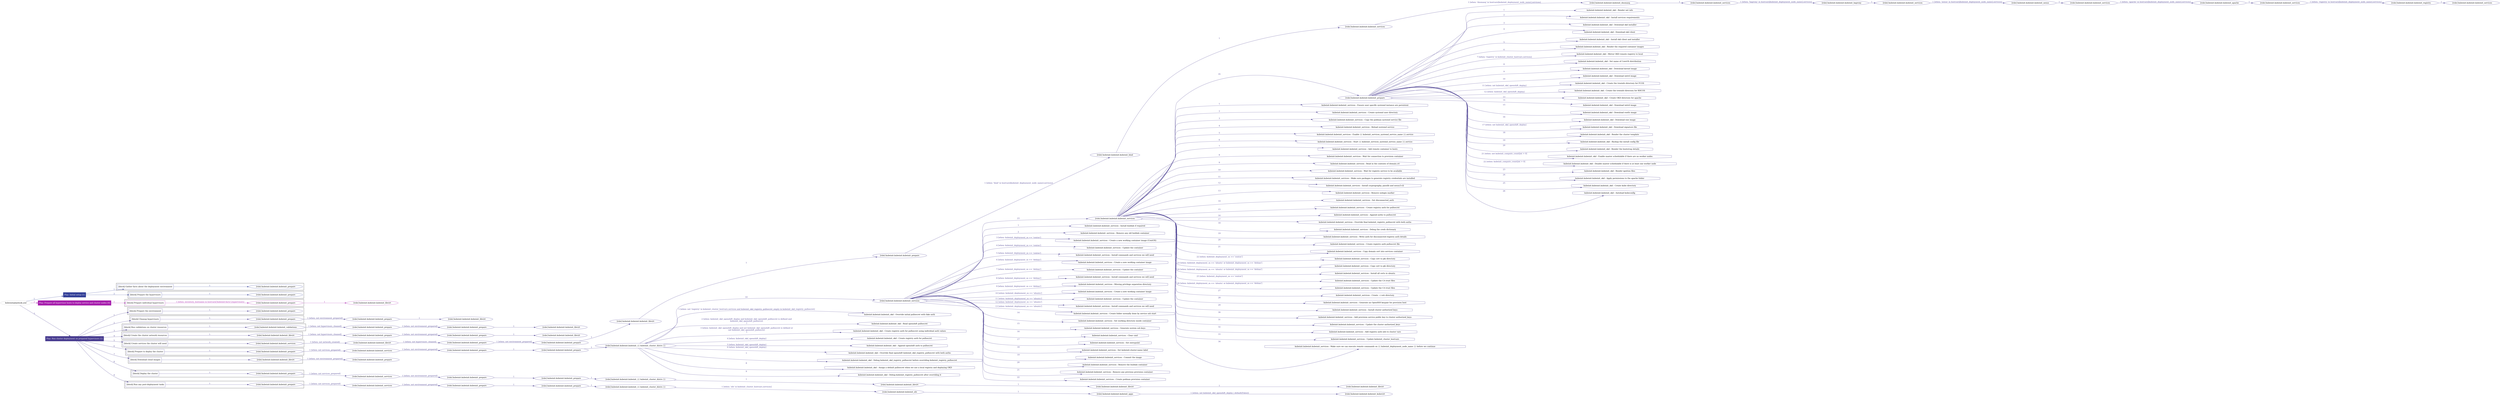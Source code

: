 digraph {
	graph [concentrate=true ordering=in rankdir=LR ratio=fill]
	edge [esep=5 sep=10]
	"kubeinit/playbook.yml" [id=root_node style=dotted]
	play_ddd23f91 [label="Play: Initial setup (1)" color="#344098" fontcolor="#ffffff" id=play_ddd23f91 shape=box style=filled tooltip=localhost]
	"kubeinit/playbook.yml" -> play_ddd23f91 [label="1 " color="#344098" fontcolor="#344098" id=edge_8503ef4c labeltooltip="1 " tooltip="1 "]
	subgraph "kubeinit.kubeinit.kubeinit_prepare" {
		role_852ec77e [label="[role] kubeinit.kubeinit.kubeinit_prepare" color="#344098" id=role_852ec77e tooltip="kubeinit.kubeinit.kubeinit_prepare"]
	}
	subgraph "kubeinit.kubeinit.kubeinit_prepare" {
		role_bed40da7 [label="[role] kubeinit.kubeinit.kubeinit_prepare" color="#344098" id=role_bed40da7 tooltip="kubeinit.kubeinit.kubeinit_prepare"]
	}
	subgraph "Play: Initial setup (1)" {
		play_ddd23f91 -> block_15f92bd3 [label=1 color="#344098" fontcolor="#344098" id=edge_4af27300 labeltooltip=1 tooltip=1]
		subgraph cluster_block_15f92bd3 {
			block_15f92bd3 [label="[block] Gather facts about the deployment environment" color="#344098" id=block_15f92bd3 labeltooltip="Gather facts about the deployment environment" shape=box tooltip="Gather facts about the deployment environment"]
			block_15f92bd3 -> role_852ec77e [label="1 " color="#344098" fontcolor="#344098" id=edge_d24a2f37 labeltooltip="1 " tooltip="1 "]
		}
		play_ddd23f91 -> block_f87d9209 [label=2 color="#344098" fontcolor="#344098" id=edge_4af31052 labeltooltip=2 tooltip=2]
		subgraph cluster_block_f87d9209 {
			block_f87d9209 [label="[block] Prepare the hypervisors" color="#344098" id=block_f87d9209 labeltooltip="Prepare the hypervisors" shape=box tooltip="Prepare the hypervisors"]
			block_f87d9209 -> role_bed40da7 [label="1 " color="#344098" fontcolor="#344098" id=edge_0668fe65 labeltooltip="1 " tooltip="1 "]
		}
	}
	play_bf4be0d0 [label="Play: Prepare all hypervisor hosts to deploy service and cluster nodes (0)" color="#a71fad" fontcolor="#ffffff" id=play_bf4be0d0 shape=box style=filled tooltip="Play: Prepare all hypervisor hosts to deploy service and cluster nodes (0)"]
	"kubeinit/playbook.yml" -> play_bf4be0d0 [label="2 " color="#a71fad" fontcolor="#a71fad" id=edge_4ffb0637 labeltooltip="2 " tooltip="2 "]
	subgraph "kubeinit.kubeinit.kubeinit_libvirt" {
		role_5d78fa23 [label="[role] kubeinit.kubeinit.kubeinit_libvirt" color="#a71fad" id=role_5d78fa23 tooltip="kubeinit.kubeinit.kubeinit_libvirt"]
	}
	subgraph "kubeinit.kubeinit.kubeinit_prepare" {
		role_c9ff8ede [label="[role] kubeinit.kubeinit.kubeinit_prepare" color="#a71fad" id=role_c9ff8ede tooltip="kubeinit.kubeinit.kubeinit_prepare"]
		role_c9ff8ede -> role_5d78fa23 [label="1 " color="#a71fad" fontcolor="#a71fad" id=edge_3db589e6 labeltooltip="1 " tooltip="1 "]
	}
	subgraph "Play: Prepare all hypervisor hosts to deploy service and cluster nodes (0)" {
		play_bf4be0d0 -> block_874d3060 [label=1 color="#a71fad" fontcolor="#a71fad" id=edge_cd42d392 labeltooltip=1 tooltip=1]
		subgraph cluster_block_874d3060 {
			block_874d3060 [label="[block] Prepare individual hypervisors" color="#a71fad" id=block_874d3060 labeltooltip="Prepare individual hypervisors" shape=box tooltip="Prepare individual hypervisors"]
			block_874d3060 -> role_c9ff8ede [label="1 [when: inventory_hostname in hostvars['kubeinit-facts'].hypervisors]" color="#a71fad" fontcolor="#a71fad" id=edge_1c479dd6 labeltooltip="1 [when: inventory_hostname in hostvars['kubeinit-facts'].hypervisors]" tooltip="1 [when: inventory_hostname in hostvars['kubeinit-facts'].hypervisors]"]
		}
	}
	play_6ff3688e [label="Play: Run cluster deployment on prepared hypervisors (1)" color="#483c90" fontcolor="#ffffff" id=play_6ff3688e shape=box style=filled tooltip=localhost]
	"kubeinit/playbook.yml" -> play_6ff3688e [label="3 " color="#483c90" fontcolor="#483c90" id=edge_ef495fe6 labeltooltip="3 " tooltip="3 "]
	subgraph "kubeinit.kubeinit.kubeinit_prepare" {
		role_343d41e2 [label="[role] kubeinit.kubeinit.kubeinit_prepare" color="#483c90" id=role_343d41e2 tooltip="kubeinit.kubeinit.kubeinit_prepare"]
	}
	subgraph "kubeinit.kubeinit.kubeinit_libvirt" {
		role_3dd9e5f7 [label="[role] kubeinit.kubeinit.kubeinit_libvirt" color="#483c90" id=role_3dd9e5f7 tooltip="kubeinit.kubeinit.kubeinit_libvirt"]
	}
	subgraph "kubeinit.kubeinit.kubeinit_prepare" {
		role_5f387a99 [label="[role] kubeinit.kubeinit.kubeinit_prepare" color="#483c90" id=role_5f387a99 tooltip="kubeinit.kubeinit.kubeinit_prepare"]
		role_5f387a99 -> role_3dd9e5f7 [label="1 " color="#483c90" fontcolor="#483c90" id=edge_3af8df05 labeltooltip="1 " tooltip="1 "]
	}
	subgraph "kubeinit.kubeinit.kubeinit_prepare" {
		role_7471a12b [label="[role] kubeinit.kubeinit.kubeinit_prepare" color="#483c90" id=role_7471a12b tooltip="kubeinit.kubeinit.kubeinit_prepare"]
		role_7471a12b -> role_5f387a99 [label="1 [when: not environment_prepared]" color="#483c90" fontcolor="#483c90" id=edge_e1c283c0 labeltooltip="1 [when: not environment_prepared]" tooltip="1 [when: not environment_prepared]"]
	}
	subgraph "kubeinit.kubeinit.kubeinit_libvirt" {
		role_6bd3f54e [label="[role] kubeinit.kubeinit.kubeinit_libvirt" color="#483c90" id=role_6bd3f54e tooltip="kubeinit.kubeinit.kubeinit_libvirt"]
	}
	subgraph "kubeinit.kubeinit.kubeinit_prepare" {
		role_2b27462b [label="[role] kubeinit.kubeinit.kubeinit_prepare" color="#483c90" id=role_2b27462b tooltip="kubeinit.kubeinit.kubeinit_prepare"]
		role_2b27462b -> role_6bd3f54e [label="1 " color="#483c90" fontcolor="#483c90" id=edge_6c9b20cf labeltooltip="1 " tooltip="1 "]
	}
	subgraph "kubeinit.kubeinit.kubeinit_prepare" {
		role_72209eff [label="[role] kubeinit.kubeinit.kubeinit_prepare" color="#483c90" id=role_72209eff tooltip="kubeinit.kubeinit.kubeinit_prepare"]
		role_72209eff -> role_2b27462b [label="1 [when: not environment_prepared]" color="#483c90" fontcolor="#483c90" id=edge_ba5d2068 labeltooltip="1 [when: not environment_prepared]" tooltip="1 [when: not environment_prepared]"]
	}
	subgraph "kubeinit.kubeinit.kubeinit_validations" {
		role_d4d5859c [label="[role] kubeinit.kubeinit.kubeinit_validations" color="#483c90" id=role_d4d5859c tooltip="kubeinit.kubeinit.kubeinit_validations"]
		role_d4d5859c -> role_72209eff [label="1 [when: not hypervisors_cleaned]" color="#483c90" fontcolor="#483c90" id=edge_2a20b52b labeltooltip="1 [when: not hypervisors_cleaned]" tooltip="1 [when: not hypervisors_cleaned]"]
	}
	subgraph "kubeinit.kubeinit.kubeinit_libvirt" {
		role_58688c0c [label="[role] kubeinit.kubeinit.kubeinit_libvirt" color="#483c90" id=role_58688c0c tooltip="kubeinit.kubeinit.kubeinit_libvirt"]
	}
	subgraph "kubeinit.kubeinit.kubeinit_prepare" {
		role_8ee91023 [label="[role] kubeinit.kubeinit.kubeinit_prepare" color="#483c90" id=role_8ee91023 tooltip="kubeinit.kubeinit.kubeinit_prepare"]
		role_8ee91023 -> role_58688c0c [label="1 " color="#483c90" fontcolor="#483c90" id=edge_452b9af2 labeltooltip="1 " tooltip="1 "]
	}
	subgraph "kubeinit.kubeinit.kubeinit_prepare" {
		role_2b9d0e09 [label="[role] kubeinit.kubeinit.kubeinit_prepare" color="#483c90" id=role_2b9d0e09 tooltip="kubeinit.kubeinit.kubeinit_prepare"]
		role_2b9d0e09 -> role_8ee91023 [label="1 [when: not environment_prepared]" color="#483c90" fontcolor="#483c90" id=edge_ec56ceb7 labeltooltip="1 [when: not environment_prepared]" tooltip="1 [when: not environment_prepared]"]
	}
	subgraph "kubeinit.kubeinit.kubeinit_libvirt" {
		role_41f84ca6 [label="[role] kubeinit.kubeinit.kubeinit_libvirt" color="#483c90" id=role_41f84ca6 tooltip="kubeinit.kubeinit.kubeinit_libvirt"]
		role_41f84ca6 -> role_2b9d0e09 [label="1 [when: not hypervisors_cleaned]" color="#483c90" fontcolor="#483c90" id=edge_88e9aa8a labeltooltip="1 [when: not hypervisors_cleaned]" tooltip="1 [when: not hypervisors_cleaned]"]
	}
	subgraph "kubeinit.kubeinit.kubeinit_services" {
		role_480654b1 [label="[role] kubeinit.kubeinit.kubeinit_services" color="#483c90" id=role_480654b1 tooltip="kubeinit.kubeinit.kubeinit_services"]
	}
	subgraph "kubeinit.kubeinit.kubeinit_registry" {
		role_7e2ad0a8 [label="[role] kubeinit.kubeinit.kubeinit_registry" color="#483c90" id=role_7e2ad0a8 tooltip="kubeinit.kubeinit.kubeinit_registry"]
		role_7e2ad0a8 -> role_480654b1 [label="1 " color="#483c90" fontcolor="#483c90" id=edge_5a0bbf79 labeltooltip="1 " tooltip="1 "]
	}
	subgraph "kubeinit.kubeinit.kubeinit_services" {
		role_c68acb18 [label="[role] kubeinit.kubeinit.kubeinit_services" color="#483c90" id=role_c68acb18 tooltip="kubeinit.kubeinit.kubeinit_services"]
		role_c68acb18 -> role_7e2ad0a8 [label="1 [when: 'registry' in hostvars[kubeinit_deployment_node_name].services]" color="#483c90" fontcolor="#483c90" id=edge_66e4efea labeltooltip="1 [when: 'registry' in hostvars[kubeinit_deployment_node_name].services]" tooltip="1 [when: 'registry' in hostvars[kubeinit_deployment_node_name].services]"]
	}
	subgraph "kubeinit.kubeinit.kubeinit_apache" {
		role_2e676a20 [label="[role] kubeinit.kubeinit.kubeinit_apache" color="#483c90" id=role_2e676a20 tooltip="kubeinit.kubeinit.kubeinit_apache"]
		role_2e676a20 -> role_c68acb18 [label="1 " color="#483c90" fontcolor="#483c90" id=edge_938e9fab labeltooltip="1 " tooltip="1 "]
	}
	subgraph "kubeinit.kubeinit.kubeinit_services" {
		role_8d87629b [label="[role] kubeinit.kubeinit.kubeinit_services" color="#483c90" id=role_8d87629b tooltip="kubeinit.kubeinit.kubeinit_services"]
		role_8d87629b -> role_2e676a20 [label="1 [when: 'apache' in hostvars[kubeinit_deployment_node_name].services]" color="#483c90" fontcolor="#483c90" id=edge_1f549c34 labeltooltip="1 [when: 'apache' in hostvars[kubeinit_deployment_node_name].services]" tooltip="1 [when: 'apache' in hostvars[kubeinit_deployment_node_name].services]"]
	}
	subgraph "kubeinit.kubeinit.kubeinit_nexus" {
		role_fe9a18c6 [label="[role] kubeinit.kubeinit.kubeinit_nexus" color="#483c90" id=role_fe9a18c6 tooltip="kubeinit.kubeinit.kubeinit_nexus"]
		role_fe9a18c6 -> role_8d87629b [label="1 " color="#483c90" fontcolor="#483c90" id=edge_014d8f2c labeltooltip="1 " tooltip="1 "]
	}
	subgraph "kubeinit.kubeinit.kubeinit_services" {
		role_eaa7b5d5 [label="[role] kubeinit.kubeinit.kubeinit_services" color="#483c90" id=role_eaa7b5d5 tooltip="kubeinit.kubeinit.kubeinit_services"]
		role_eaa7b5d5 -> role_fe9a18c6 [label="1 [when: 'nexus' in hostvars[kubeinit_deployment_node_name].services]" color="#483c90" fontcolor="#483c90" id=edge_cc813c75 labeltooltip="1 [when: 'nexus' in hostvars[kubeinit_deployment_node_name].services]" tooltip="1 [when: 'nexus' in hostvars[kubeinit_deployment_node_name].services]"]
	}
	subgraph "kubeinit.kubeinit.kubeinit_haproxy" {
		role_c257fe60 [label="[role] kubeinit.kubeinit.kubeinit_haproxy" color="#483c90" id=role_c257fe60 tooltip="kubeinit.kubeinit.kubeinit_haproxy"]
		role_c257fe60 -> role_eaa7b5d5 [label="1 " color="#483c90" fontcolor="#483c90" id=edge_10ba63e2 labeltooltip="1 " tooltip="1 "]
	}
	subgraph "kubeinit.kubeinit.kubeinit_services" {
		role_c43313cf [label="[role] kubeinit.kubeinit.kubeinit_services" color="#483c90" id=role_c43313cf tooltip="kubeinit.kubeinit.kubeinit_services"]
		role_c43313cf -> role_c257fe60 [label="1 [when: 'haproxy' in hostvars[kubeinit_deployment_node_name].services]" color="#483c90" fontcolor="#483c90" id=edge_13622862 labeltooltip="1 [when: 'haproxy' in hostvars[kubeinit_deployment_node_name].services]" tooltip="1 [when: 'haproxy' in hostvars[kubeinit_deployment_node_name].services]"]
	}
	subgraph "kubeinit.kubeinit.kubeinit_dnsmasq" {
		role_27b4986f [label="[role] kubeinit.kubeinit.kubeinit_dnsmasq" color="#483c90" id=role_27b4986f tooltip="kubeinit.kubeinit.kubeinit_dnsmasq"]
		role_27b4986f -> role_c43313cf [label="1 " color="#483c90" fontcolor="#483c90" id=edge_4b5d4b6b labeltooltip="1 " tooltip="1 "]
	}
	subgraph "kubeinit.kubeinit.kubeinit_services" {
		role_cf4f4590 [label="[role] kubeinit.kubeinit.kubeinit_services" color="#483c90" id=role_cf4f4590 tooltip="kubeinit.kubeinit.kubeinit_services"]
		role_cf4f4590 -> role_27b4986f [label="1 [when: 'dnsmasq' in hostvars[kubeinit_deployment_node_name].services]" color="#483c90" fontcolor="#483c90" id=edge_0be90020 labeltooltip="1 [when: 'dnsmasq' in hostvars[kubeinit_deployment_node_name].services]" tooltip="1 [when: 'dnsmasq' in hostvars[kubeinit_deployment_node_name].services]"]
	}
	subgraph "kubeinit.kubeinit.kubeinit_bind" {
		role_b4d21b0a [label="[role] kubeinit.kubeinit.kubeinit_bind" color="#483c90" id=role_b4d21b0a tooltip="kubeinit.kubeinit.kubeinit_bind"]
		role_b4d21b0a -> role_cf4f4590 [label="1 " color="#483c90" fontcolor="#483c90" id=edge_1361e99c labeltooltip="1 " tooltip="1 "]
	}
	subgraph "kubeinit.kubeinit.kubeinit_prepare" {
		role_8fc8024f [label="[role] kubeinit.kubeinit.kubeinit_prepare" color="#483c90" id=role_8fc8024f tooltip="kubeinit.kubeinit.kubeinit_prepare"]
		role_8fc8024f -> role_b4d21b0a [label="1 [when: 'bind' in hostvars[kubeinit_deployment_node_name].services]" color="#483c90" fontcolor="#483c90" id=edge_41199040 labeltooltip="1 [when: 'bind' in hostvars[kubeinit_deployment_node_name].services]" tooltip="1 [when: 'bind' in hostvars[kubeinit_deployment_node_name].services]"]
	}
	subgraph "kubeinit.kubeinit.kubeinit_libvirt" {
		role_3a7817ce [label="[role] kubeinit.kubeinit.kubeinit_libvirt" color="#483c90" id=role_3a7817ce tooltip="kubeinit.kubeinit.kubeinit_libvirt"]
		role_3a7817ce -> role_8fc8024f [label="1 " color="#483c90" fontcolor="#483c90" id=edge_8f838156 labeltooltip="1 " tooltip="1 "]
	}
	subgraph "kubeinit.kubeinit.kubeinit_prepare" {
		role_f7cd0947 [label="[role] kubeinit.kubeinit.kubeinit_prepare" color="#483c90" id=role_f7cd0947 tooltip="kubeinit.kubeinit.kubeinit_prepare"]
		role_f7cd0947 -> role_3a7817ce [label="1 " color="#483c90" fontcolor="#483c90" id=edge_8253603d labeltooltip="1 " tooltip="1 "]
	}
	subgraph "kubeinit.kubeinit.kubeinit_prepare" {
		role_a0f36a95 [label="[role] kubeinit.kubeinit.kubeinit_prepare" color="#483c90" id=role_a0f36a95 tooltip="kubeinit.kubeinit.kubeinit_prepare"]
		role_a0f36a95 -> role_f7cd0947 [label="1 [when: not environment_prepared]" color="#483c90" fontcolor="#483c90" id=edge_61613d42 labeltooltip="1 [when: not environment_prepared]" tooltip="1 [when: not environment_prepared]"]
	}
	subgraph "kubeinit.kubeinit.kubeinit_libvirt" {
		role_3c8a0c50 [label="[role] kubeinit.kubeinit.kubeinit_libvirt" color="#483c90" id=role_3c8a0c50 tooltip="kubeinit.kubeinit.kubeinit_libvirt"]
		role_3c8a0c50 -> role_a0f36a95 [label="1 [when: not hypervisors_cleaned]" color="#483c90" fontcolor="#483c90" id=edge_76287c68 labeltooltip="1 [when: not hypervisors_cleaned]" tooltip="1 [when: not hypervisors_cleaned]"]
	}
	subgraph "kubeinit.kubeinit.kubeinit_services" {
		role_72f9c1b2 [label="[role] kubeinit.kubeinit.kubeinit_services" color="#483c90" id=role_72f9c1b2 tooltip="kubeinit.kubeinit.kubeinit_services"]
		role_72f9c1b2 -> role_3c8a0c50 [label="1 [when: not network_created]" color="#483c90" fontcolor="#483c90" id=edge_452f2e93 labeltooltip="1 [when: not network_created]" tooltip="1 [when: not network_created]"]
	}
	subgraph "kubeinit.kubeinit.kubeinit_prepare" {
		role_b838ec76 [label="[role] kubeinit.kubeinit.kubeinit_prepare" color="#483c90" id=role_b838ec76 tooltip="kubeinit.kubeinit.kubeinit_prepare"]
		task_042e9f65 [label="kubeinit.kubeinit.kubeinit_okd : Render net info" color="#483c90" id=task_042e9f65 shape=octagon tooltip="kubeinit.kubeinit.kubeinit_okd : Render net info"]
		role_b838ec76 -> task_042e9f65 [label="1 " color="#483c90" fontcolor="#483c90" id=edge_d46eb513 labeltooltip="1 " tooltip="1 "]
		task_370d15f5 [label="kubeinit.kubeinit.kubeinit_okd : Install services requirements" color="#483c90" id=task_370d15f5 shape=octagon tooltip="kubeinit.kubeinit.kubeinit_okd : Install services requirements"]
		role_b838ec76 -> task_370d15f5 [label="2 " color="#483c90" fontcolor="#483c90" id=edge_becbe5ce labeltooltip="2 " tooltip="2 "]
		task_a51bb43a [label="kubeinit.kubeinit.kubeinit_okd : Download okd installer" color="#483c90" id=task_a51bb43a shape=octagon tooltip="kubeinit.kubeinit.kubeinit_okd : Download okd installer"]
		role_b838ec76 -> task_a51bb43a [label="3 " color="#483c90" fontcolor="#483c90" id=edge_c9cc2f15 labeltooltip="3 " tooltip="3 "]
		task_1f873c85 [label="kubeinit.kubeinit.kubeinit_okd : Download okd client" color="#483c90" id=task_1f873c85 shape=octagon tooltip="kubeinit.kubeinit.kubeinit_okd : Download okd client"]
		role_b838ec76 -> task_1f873c85 [label="4 " color="#483c90" fontcolor="#483c90" id=edge_ace2c374 labeltooltip="4 " tooltip="4 "]
		task_58e5d9b4 [label="kubeinit.kubeinit.kubeinit_okd : Install okd client and installer" color="#483c90" id=task_58e5d9b4 shape=octagon tooltip="kubeinit.kubeinit.kubeinit_okd : Install okd client and installer"]
		role_b838ec76 -> task_58e5d9b4 [label="5 " color="#483c90" fontcolor="#483c90" id=edge_ab3a9ee0 labeltooltip="5 " tooltip="5 "]
		task_0797e224 [label="kubeinit.kubeinit.kubeinit_okd : Render the required container images" color="#483c90" id=task_0797e224 shape=octagon tooltip="kubeinit.kubeinit.kubeinit_okd : Render the required container images"]
		role_b838ec76 -> task_0797e224 [label="6 " color="#483c90" fontcolor="#483c90" id=edge_cadb6fb3 labeltooltip="6 " tooltip="6 "]
		task_327cee33 [label="kubeinit.kubeinit.kubeinit_okd : Mirror OKD remote registry to local" color="#483c90" id=task_327cee33 shape=octagon tooltip="kubeinit.kubeinit.kubeinit_okd : Mirror OKD remote registry to local"]
		role_b838ec76 -> task_327cee33 [label="7 [when: 'registry' in kubeinit_cluster_hostvars.services]" color="#483c90" fontcolor="#483c90" id=edge_f8bfb32d labeltooltip="7 [when: 'registry' in kubeinit_cluster_hostvars.services]" tooltip="7 [when: 'registry' in kubeinit_cluster_hostvars.services]"]
		task_5e9ed542 [label="kubeinit.kubeinit.kubeinit_okd : Set name of CoreOS distribution" color="#483c90" id=task_5e9ed542 shape=octagon tooltip="kubeinit.kubeinit.kubeinit_okd : Set name of CoreOS distribution"]
		role_b838ec76 -> task_5e9ed542 [label="8 " color="#483c90" fontcolor="#483c90" id=edge_75f1176a labeltooltip="8 " tooltip="8 "]
		task_c96f4588 [label="kubeinit.kubeinit.kubeinit_okd : Download kernel image" color="#483c90" id=task_c96f4588 shape=octagon tooltip="kubeinit.kubeinit.kubeinit_okd : Download kernel image"]
		role_b838ec76 -> task_c96f4588 [label="9 " color="#483c90" fontcolor="#483c90" id=edge_147a0de0 labeltooltip="9 " tooltip="9 "]
		task_2e743799 [label="kubeinit.kubeinit.kubeinit_okd : Download initrd image" color="#483c90" id=task_2e743799 shape=octagon tooltip="kubeinit.kubeinit.kubeinit_okd : Download initrd image"]
		role_b838ec76 -> task_2e743799 [label="10 " color="#483c90" fontcolor="#483c90" id=edge_2edd1ddf labeltooltip="10 " tooltip="10 "]
		task_ff5b12d1 [label="kubeinit.kubeinit.kubeinit_okd : Create the treeinfo directory for FCOS" color="#483c90" id=task_ff5b12d1 shape=octagon tooltip="kubeinit.kubeinit.kubeinit_okd : Create the treeinfo directory for FCOS"]
		role_b838ec76 -> task_ff5b12d1 [label="11 [when: not kubeinit_okd_openshift_deploy]" color="#483c90" fontcolor="#483c90" id=edge_fa5f829c labeltooltip="11 [when: not kubeinit_okd_openshift_deploy]" tooltip="11 [when: not kubeinit_okd_openshift_deploy]"]
		task_92a3e597 [label="kubeinit.kubeinit.kubeinit_okd : Create the treeinfo directory for RHCOS" color="#483c90" id=task_92a3e597 shape=octagon tooltip="kubeinit.kubeinit.kubeinit_okd : Create the treeinfo directory for RHCOS"]
		role_b838ec76 -> task_92a3e597 [label="12 [when: kubeinit_okd_openshift_deploy]" color="#483c90" fontcolor="#483c90" id=edge_d44656b6 labeltooltip="12 [when: kubeinit_okd_openshift_deploy]" tooltip="12 [when: kubeinit_okd_openshift_deploy]"]
		task_6bd88d4e [label="kubeinit.kubeinit.kubeinit_okd : Create OKD directory for apache" color="#483c90" id=task_6bd88d4e shape=octagon tooltip="kubeinit.kubeinit.kubeinit_okd : Create OKD directory for apache"]
		role_b838ec76 -> task_6bd88d4e [label="13 " color="#483c90" fontcolor="#483c90" id=edge_d58b6f29 labeltooltip="13 " tooltip="13 "]
		task_3f677773 [label="kubeinit.kubeinit.kubeinit_okd : Download initrd image" color="#483c90" id=task_3f677773 shape=octagon tooltip="kubeinit.kubeinit.kubeinit_okd : Download initrd image"]
		role_b838ec76 -> task_3f677773 [label="14 " color="#483c90" fontcolor="#483c90" id=edge_107d08b1 labeltooltip="14 " tooltip="14 "]
		task_3dc6f5a1 [label="kubeinit.kubeinit.kubeinit_okd : Download rootfs image" color="#483c90" id=task_3dc6f5a1 shape=octagon tooltip="kubeinit.kubeinit.kubeinit_okd : Download rootfs image"]
		role_b838ec76 -> task_3dc6f5a1 [label="15 " color="#483c90" fontcolor="#483c90" id=edge_1bf5db7e labeltooltip="15 " tooltip="15 "]
		task_948e58ba [label="kubeinit.kubeinit.kubeinit_okd : Download raw image" color="#483c90" id=task_948e58ba shape=octagon tooltip="kubeinit.kubeinit.kubeinit_okd : Download raw image"]
		role_b838ec76 -> task_948e58ba [label="16 " color="#483c90" fontcolor="#483c90" id=edge_f3638af9 labeltooltip="16 " tooltip="16 "]
		task_06b05462 [label="kubeinit.kubeinit.kubeinit_okd : Download signature file" color="#483c90" id=task_06b05462 shape=octagon tooltip="kubeinit.kubeinit.kubeinit_okd : Download signature file"]
		role_b838ec76 -> task_06b05462 [label="17 [when: not kubeinit_okd_openshift_deploy]" color="#483c90" fontcolor="#483c90" id=edge_29f8d069 labeltooltip="17 [when: not kubeinit_okd_openshift_deploy]" tooltip="17 [when: not kubeinit_okd_openshift_deploy]"]
		task_0878347f [label="kubeinit.kubeinit.kubeinit_okd : Render the cluster template" color="#483c90" id=task_0878347f shape=octagon tooltip="kubeinit.kubeinit.kubeinit_okd : Render the cluster template"]
		role_b838ec76 -> task_0878347f [label="18 " color="#483c90" fontcolor="#483c90" id=edge_0e9e8e7d labeltooltip="18 " tooltip="18 "]
		task_cb95d232 [label="kubeinit.kubeinit.kubeinit_okd : Backup the install config file" color="#483c90" id=task_cb95d232 shape=octagon tooltip="kubeinit.kubeinit.kubeinit_okd : Backup the install config file"]
		role_b838ec76 -> task_cb95d232 [label="19 " color="#483c90" fontcolor="#483c90" id=edge_544a8ad0 labeltooltip="19 " tooltip="19 "]
		task_81c70f2e [label="kubeinit.kubeinit.kubeinit_okd : Render the bootstrap details" color="#483c90" id=task_81c70f2e shape=octagon tooltip="kubeinit.kubeinit.kubeinit_okd : Render the bootstrap details"]
		role_b838ec76 -> task_81c70f2e [label="20 " color="#483c90" fontcolor="#483c90" id=edge_d2592442 labeltooltip="20 " tooltip="20 "]
		task_7baa7ccd [label="kubeinit.kubeinit.kubeinit_okd : Enable master schedulable if there are no worker nodes" color="#483c90" id=task_7baa7ccd shape=octagon tooltip="kubeinit.kubeinit.kubeinit_okd : Enable master schedulable if there are no worker nodes"]
		role_b838ec76 -> task_7baa7ccd [label="21 [when: not kubeinit_compute_count|int > 0]" color="#483c90" fontcolor="#483c90" id=edge_ef1caceb labeltooltip="21 [when: not kubeinit_compute_count|int > 0]" tooltip="21 [when: not kubeinit_compute_count|int > 0]"]
		task_335b1419 [label="kubeinit.kubeinit.kubeinit_okd : Disable master schedulable if there is at least one worker node" color="#483c90" id=task_335b1419 shape=octagon tooltip="kubeinit.kubeinit.kubeinit_okd : Disable master schedulable if there is at least one worker node"]
		role_b838ec76 -> task_335b1419 [label="22 [when: kubeinit_compute_count|int > 0]" color="#483c90" fontcolor="#483c90" id=edge_5a67a31b labeltooltip="22 [when: kubeinit_compute_count|int > 0]" tooltip="22 [when: kubeinit_compute_count|int > 0]"]
		task_55985e8c [label="kubeinit.kubeinit.kubeinit_okd : Render ignition files" color="#483c90" id=task_55985e8c shape=octagon tooltip="kubeinit.kubeinit.kubeinit_okd : Render ignition files"]
		role_b838ec76 -> task_55985e8c [label="23 " color="#483c90" fontcolor="#483c90" id=edge_6d634b88 labeltooltip="23 " tooltip="23 "]
		task_ca9d2445 [label="kubeinit.kubeinit.kubeinit_okd : Apply permissions to the apache folder" color="#483c90" id=task_ca9d2445 shape=octagon tooltip="kubeinit.kubeinit.kubeinit_okd : Apply permissions to the apache folder"]
		role_b838ec76 -> task_ca9d2445 [label="24 " color="#483c90" fontcolor="#483c90" id=edge_a0e374fb labeltooltip="24 " tooltip="24 "]
		task_20f41f84 [label="kubeinit.kubeinit.kubeinit_okd : Create kube directory" color="#483c90" id=task_20f41f84 shape=octagon tooltip="kubeinit.kubeinit.kubeinit_okd : Create kube directory"]
		role_b838ec76 -> task_20f41f84 [label="25 " color="#483c90" fontcolor="#483c90" id=edge_772da0cc labeltooltip="25 " tooltip="25 "]
		task_80c1b71a [label="kubeinit.kubeinit.kubeinit_okd : Autoload kubeconfig" color="#483c90" id=task_80c1b71a shape=octagon tooltip="kubeinit.kubeinit.kubeinit_okd : Autoload kubeconfig"]
		role_b838ec76 -> task_80c1b71a [label="26 " color="#483c90" fontcolor="#483c90" id=edge_ccd96843 labeltooltip="26 " tooltip="26 "]
	}
	subgraph "kubeinit.kubeinit.kubeinit_services" {
		role_0ed991d9 [label="[role] kubeinit.kubeinit.kubeinit_services" color="#483c90" id=role_0ed991d9 tooltip="kubeinit.kubeinit.kubeinit_services"]
		task_c4130883 [label="kubeinit.kubeinit.kubeinit_services : Ensure user specific systemd instance are persistent" color="#483c90" id=task_c4130883 shape=octagon tooltip="kubeinit.kubeinit.kubeinit_services : Ensure user specific systemd instance are persistent"]
		role_0ed991d9 -> task_c4130883 [label="1 " color="#483c90" fontcolor="#483c90" id=edge_7a92d39a labeltooltip="1 " tooltip="1 "]
		task_76873b74 [label="kubeinit.kubeinit.kubeinit_services : Create systemd user directory" color="#483c90" id=task_76873b74 shape=octagon tooltip="kubeinit.kubeinit.kubeinit_services : Create systemd user directory"]
		role_0ed991d9 -> task_76873b74 [label="2 " color="#483c90" fontcolor="#483c90" id=edge_7626cc99 labeltooltip="2 " tooltip="2 "]
		task_ea4b4be0 [label="kubeinit.kubeinit.kubeinit_services : Copy the podman systemd service file" color="#483c90" id=task_ea4b4be0 shape=octagon tooltip="kubeinit.kubeinit.kubeinit_services : Copy the podman systemd service file"]
		role_0ed991d9 -> task_ea4b4be0 [label="3 " color="#483c90" fontcolor="#483c90" id=edge_39625830 labeltooltip="3 " tooltip="3 "]
		task_7fdebdf2 [label="kubeinit.kubeinit.kubeinit_services : Reload systemd service" color="#483c90" id=task_7fdebdf2 shape=octagon tooltip="kubeinit.kubeinit.kubeinit_services : Reload systemd service"]
		role_0ed991d9 -> task_7fdebdf2 [label="4 " color="#483c90" fontcolor="#483c90" id=edge_32062d56 labeltooltip="4 " tooltip="4 "]
		task_95c026b1 [label="kubeinit.kubeinit.kubeinit_services : Enable {{ kubeinit_services_systemd_service_name }}.service" color="#483c90" id=task_95c026b1 shape=octagon tooltip="kubeinit.kubeinit.kubeinit_services : Enable {{ kubeinit_services_systemd_service_name }}.service"]
		role_0ed991d9 -> task_95c026b1 [label="5 " color="#483c90" fontcolor="#483c90" id=edge_3c6d1f49 labeltooltip="5 " tooltip="5 "]
		task_8b32c0dc [label="kubeinit.kubeinit.kubeinit_services : Start {{ kubeinit_services_systemd_service_name }}.service" color="#483c90" id=task_8b32c0dc shape=octagon tooltip="kubeinit.kubeinit.kubeinit_services : Start {{ kubeinit_services_systemd_service_name }}.service"]
		role_0ed991d9 -> task_8b32c0dc [label="6 " color="#483c90" fontcolor="#483c90" id=edge_b93fede5 labeltooltip="6 " tooltip="6 "]
		task_204ebda2 [label="kubeinit.kubeinit.kubeinit_services : Add remote container to hosts" color="#483c90" id=task_204ebda2 shape=octagon tooltip="kubeinit.kubeinit.kubeinit_services : Add remote container to hosts"]
		role_0ed991d9 -> task_204ebda2 [label="7 " color="#483c90" fontcolor="#483c90" id=edge_6d327740 labeltooltip="7 " tooltip="7 "]
		task_e795e5f8 [label="kubeinit.kubeinit.kubeinit_services : Wait for connection to provision container" color="#483c90" id=task_e795e5f8 shape=octagon tooltip="kubeinit.kubeinit.kubeinit_services : Wait for connection to provision container"]
		role_0ed991d9 -> task_e795e5f8 [label="8 " color="#483c90" fontcolor="#483c90" id=edge_711bad80 labeltooltip="8 " tooltip="8 "]
		task_20f731a8 [label="kubeinit.kubeinit.kubeinit_services : Read in the contents of domain.crt" color="#483c90" id=task_20f731a8 shape=octagon tooltip="kubeinit.kubeinit.kubeinit_services : Read in the contents of domain.crt"]
		role_0ed991d9 -> task_20f731a8 [label="9 " color="#483c90" fontcolor="#483c90" id=edge_6297639c labeltooltip="9 " tooltip="9 "]
		task_8117e1e3 [label="kubeinit.kubeinit.kubeinit_services : Wait for registry service to be available" color="#483c90" id=task_8117e1e3 shape=octagon tooltip="kubeinit.kubeinit.kubeinit_services : Wait for registry service to be available"]
		role_0ed991d9 -> task_8117e1e3 [label="10 " color="#483c90" fontcolor="#483c90" id=edge_4ef4e66d labeltooltip="10 " tooltip="10 "]
		task_bbce03f7 [label="kubeinit.kubeinit.kubeinit_services : Make sure packages to generate registry credentials are installed" color="#483c90" id=task_bbce03f7 shape=octagon tooltip="kubeinit.kubeinit.kubeinit_services : Make sure packages to generate registry credentials are installed"]
		role_0ed991d9 -> task_bbce03f7 [label="11 " color="#483c90" fontcolor="#483c90" id=edge_fdd8c6d5 labeltooltip="11 " tooltip="11 "]
		task_da439021 [label="kubeinit.kubeinit.kubeinit_services : Install cryptography, passlib and nexus3-cli" color="#483c90" id=task_da439021 shape=octagon tooltip="kubeinit.kubeinit.kubeinit_services : Install cryptography, passlib and nexus3-cli"]
		role_0ed991d9 -> task_da439021 [label="12 " color="#483c90" fontcolor="#483c90" id=edge_2b5002c9 labeltooltip="12 " tooltip="12 "]
		task_e86c0317 [label="kubeinit.kubeinit.kubeinit_services : Remove nologin marker" color="#483c90" id=task_e86c0317 shape=octagon tooltip="kubeinit.kubeinit.kubeinit_services : Remove nologin marker"]
		role_0ed991d9 -> task_e86c0317 [label="13 " color="#483c90" fontcolor="#483c90" id=edge_fa35b930 labeltooltip="13 " tooltip="13 "]
		task_0d73e24c [label="kubeinit.kubeinit.kubeinit_services : Set disconnected_auth" color="#483c90" id=task_0d73e24c shape=octagon tooltip="kubeinit.kubeinit.kubeinit_services : Set disconnected_auth"]
		role_0ed991d9 -> task_0d73e24c [label="14 " color="#483c90" fontcolor="#483c90" id=edge_b36b2646 labeltooltip="14 " tooltip="14 "]
		task_dcbed41b [label="kubeinit.kubeinit.kubeinit_services : Create registry auth for pullsecret" color="#483c90" id=task_dcbed41b shape=octagon tooltip="kubeinit.kubeinit.kubeinit_services : Create registry auth for pullsecret"]
		role_0ed991d9 -> task_dcbed41b [label="15 " color="#483c90" fontcolor="#483c90" id=edge_ee5d9783 labeltooltip="15 " tooltip="15 "]
		task_4bfcedde [label="kubeinit.kubeinit.kubeinit_services : Append auths to pullsecret" color="#483c90" id=task_4bfcedde shape=octagon tooltip="kubeinit.kubeinit.kubeinit_services : Append auths to pullsecret"]
		role_0ed991d9 -> task_4bfcedde [label="16 " color="#483c90" fontcolor="#483c90" id=edge_2b2681ca labeltooltip="16 " tooltip="16 "]
		task_c2c343c1 [label="kubeinit.kubeinit.kubeinit_services : Override final kubeinit_registry_pullsecret with both auths" color="#483c90" id=task_c2c343c1 shape=octagon tooltip="kubeinit.kubeinit.kubeinit_services : Override final kubeinit_registry_pullsecret with both auths"]
		role_0ed991d9 -> task_c2c343c1 [label="17 " color="#483c90" fontcolor="#483c90" id=edge_f1c8269a labeltooltip="17 " tooltip="17 "]
		task_8a1b0bc0 [label="kubeinit.kubeinit.kubeinit_services : Debug the creds dictionary" color="#483c90" id=task_8a1b0bc0 shape=octagon tooltip="kubeinit.kubeinit.kubeinit_services : Debug the creds dictionary"]
		role_0ed991d9 -> task_8a1b0bc0 [label="18 " color="#483c90" fontcolor="#483c90" id=edge_c6352784 labeltooltip="18 " tooltip="18 "]
		task_487a0e32 [label="kubeinit.kubeinit.kubeinit_services : Write auth for disconnected registry auth details" color="#483c90" id=task_487a0e32 shape=octagon tooltip="kubeinit.kubeinit.kubeinit_services : Write auth for disconnected registry auth details"]
		role_0ed991d9 -> task_487a0e32 [label="19 " color="#483c90" fontcolor="#483c90" id=edge_f7bdd4cb labeltooltip="19 " tooltip="19 "]
		task_664252e0 [label="kubeinit.kubeinit.kubeinit_services : Create registry auth pullsecret file" color="#483c90" id=task_664252e0 shape=octagon tooltip="kubeinit.kubeinit.kubeinit_services : Create registry auth pullsecret file"]
		role_0ed991d9 -> task_664252e0 [label="20 " color="#483c90" fontcolor="#483c90" id=edge_830be6b5 labeltooltip="20 " tooltip="20 "]
		task_450fc486 [label="kubeinit.kubeinit.kubeinit_services : Copy domain cert into services container" color="#483c90" id=task_450fc486 shape=octagon tooltip="kubeinit.kubeinit.kubeinit_services : Copy domain cert into services container"]
		role_0ed991d9 -> task_450fc486 [label="21 " color="#483c90" fontcolor="#483c90" id=edge_eddebbea labeltooltip="21 " tooltip="21 "]
		task_871d391c [label="kubeinit.kubeinit.kubeinit_services : Copy cert to pki directory" color="#483c90" id=task_871d391c shape=octagon tooltip="kubeinit.kubeinit.kubeinit_services : Copy cert to pki directory"]
		role_0ed991d9 -> task_871d391c [label="22 [when: kubeinit_deployment_os == 'centos']" color="#483c90" fontcolor="#483c90" id=edge_f28ff4e0 labeltooltip="22 [when: kubeinit_deployment_os == 'centos']" tooltip="22 [when: kubeinit_deployment_os == 'centos']"]
		task_510a9259 [label="kubeinit.kubeinit.kubeinit_services : Copy cert to pki directory" color="#483c90" id=task_510a9259 shape=octagon tooltip="kubeinit.kubeinit.kubeinit_services : Copy cert to pki directory"]
		role_0ed991d9 -> task_510a9259 [label="23 [when: kubeinit_deployment_os == 'ubuntu' or kubeinit_deployment_os == 'debian']" color="#483c90" fontcolor="#483c90" id=edge_1f3edd47 labeltooltip="23 [when: kubeinit_deployment_os == 'ubuntu' or kubeinit_deployment_os == 'debian']" tooltip="23 [when: kubeinit_deployment_os == 'ubuntu' or kubeinit_deployment_os == 'debian']"]
		task_dd18de27 [label="kubeinit.kubeinit.kubeinit_services : Install all certs in ubuntu" color="#483c90" id=task_dd18de27 shape=octagon tooltip="kubeinit.kubeinit.kubeinit_services : Install all certs in ubuntu"]
		role_0ed991d9 -> task_dd18de27 [label="24 [when: kubeinit_deployment_os == 'ubuntu' or kubeinit_deployment_os == 'debian']" color="#483c90" fontcolor="#483c90" id=edge_3edb2818 labeltooltip="24 [when: kubeinit_deployment_os == 'ubuntu' or kubeinit_deployment_os == 'debian']" tooltip="24 [when: kubeinit_deployment_os == 'ubuntu' or kubeinit_deployment_os == 'debian']"]
		task_f9fa489d [label="kubeinit.kubeinit.kubeinit_services : Update the CA trust files" color="#483c90" id=task_f9fa489d shape=octagon tooltip="kubeinit.kubeinit.kubeinit_services : Update the CA trust files"]
		role_0ed991d9 -> task_f9fa489d [label="25 [when: kubeinit_deployment_os == 'centos']" color="#483c90" fontcolor="#483c90" id=edge_d77cebcc labeltooltip="25 [when: kubeinit_deployment_os == 'centos']" tooltip="25 [when: kubeinit_deployment_os == 'centos']"]
		task_152729b2 [label="kubeinit.kubeinit.kubeinit_services : Update the CA trust files" color="#483c90" id=task_152729b2 shape=octagon tooltip="kubeinit.kubeinit.kubeinit_services : Update the CA trust files"]
		role_0ed991d9 -> task_152729b2 [label="26 [when: kubeinit_deployment_os == 'ubuntu' or kubeinit_deployment_os == 'debian']" color="#483c90" fontcolor="#483c90" id=edge_ab1e9e7e labeltooltip="26 [when: kubeinit_deployment_os == 'ubuntu' or kubeinit_deployment_os == 'debian']" tooltip="26 [when: kubeinit_deployment_os == 'ubuntu' or kubeinit_deployment_os == 'debian']"]
		task_3578158d [label="kubeinit.kubeinit.kubeinit_services : Create ~/.ssh directory" color="#483c90" id=task_3578158d shape=octagon tooltip="kubeinit.kubeinit.kubeinit_services : Create ~/.ssh directory"]
		role_0ed991d9 -> task_3578158d [label="27 " color="#483c90" fontcolor="#483c90" id=edge_09f12a28 labeltooltip="27 " tooltip="27 "]
		task_60daf3ac [label="kubeinit.kubeinit.kubeinit_services : Generate an OpenSSH keypair for provision host" color="#483c90" id=task_60daf3ac shape=octagon tooltip="kubeinit.kubeinit.kubeinit_services : Generate an OpenSSH keypair for provision host"]
		role_0ed991d9 -> task_60daf3ac [label="28 " color="#483c90" fontcolor="#483c90" id=edge_f1778b45 labeltooltip="28 " tooltip="28 "]
		task_7d9ee200 [label="kubeinit.kubeinit.kubeinit_services : Install cluster authorized keys" color="#483c90" id=task_7d9ee200 shape=octagon tooltip="kubeinit.kubeinit.kubeinit_services : Install cluster authorized keys"]
		role_0ed991d9 -> task_7d9ee200 [label="29 " color="#483c90" fontcolor="#483c90" id=edge_2b448769 labeltooltip="29 " tooltip="29 "]
		task_a0424891 [label="kubeinit.kubeinit.kubeinit_services : Add provision service public key to cluster authorized_keys" color="#483c90" id=task_a0424891 shape=octagon tooltip="kubeinit.kubeinit.kubeinit_services : Add provision service public key to cluster authorized_keys"]
		role_0ed991d9 -> task_a0424891 [label="30 " color="#483c90" fontcolor="#483c90" id=edge_f3bef63c labeltooltip="30 " tooltip="30 "]
		task_eca22140 [label="kubeinit.kubeinit.kubeinit_services : Update the cluster authorized_keys" color="#483c90" id=task_eca22140 shape=octagon tooltip="kubeinit.kubeinit.kubeinit_services : Update the cluster authorized_keys"]
		role_0ed991d9 -> task_eca22140 [label="31 " color="#483c90" fontcolor="#483c90" id=edge_34e8f75f labeltooltip="31 " tooltip="31 "]
		task_4c746cfa [label="kubeinit.kubeinit.kubeinit_services : Add registry auth info to cluster vars" color="#483c90" id=task_4c746cfa shape=octagon tooltip="kubeinit.kubeinit.kubeinit_services : Add registry auth info to cluster vars"]
		role_0ed991d9 -> task_4c746cfa [label="32 " color="#483c90" fontcolor="#483c90" id=edge_4d122040 labeltooltip="32 " tooltip="32 "]
		task_e8ae5f57 [label="kubeinit.kubeinit.kubeinit_services : Update kubeinit_cluster_hostvars" color="#483c90" id=task_e8ae5f57 shape=octagon tooltip="kubeinit.kubeinit.kubeinit_services : Update kubeinit_cluster_hostvars"]
		role_0ed991d9 -> task_e8ae5f57 [label="33 " color="#483c90" fontcolor="#483c90" id=edge_3ea3f38c labeltooltip="33 " tooltip="33 "]
		task_91c92542 [label="kubeinit.kubeinit.kubeinit_services : Make sure we can execute remote commands on {{ kubeinit_deployment_node_name }} before we continue" color="#483c90" id=task_91c92542 shape=octagon tooltip="kubeinit.kubeinit.kubeinit_services : Make sure we can execute remote commands on {{ kubeinit_deployment_node_name }} before we continue"]
		role_0ed991d9 -> task_91c92542 [label="34 " color="#483c90" fontcolor="#483c90" id=edge_71858345 labeltooltip="34 " tooltip="34 "]
		role_0ed991d9 -> role_b838ec76 [label="35 " color="#483c90" fontcolor="#483c90" id=edge_78838560 labeltooltip="35 " tooltip="35 "]
	}
	subgraph "kubeinit.kubeinit.kubeinit_services" {
		role_2eaa756e [label="[role] kubeinit.kubeinit.kubeinit_services" color="#483c90" id=role_2eaa756e tooltip="kubeinit.kubeinit.kubeinit_services"]
		task_a066f391 [label="kubeinit.kubeinit.kubeinit_services : Install buildah if required" color="#483c90" id=task_a066f391 shape=octagon tooltip="kubeinit.kubeinit.kubeinit_services : Install buildah if required"]
		role_2eaa756e -> task_a066f391 [label="1 " color="#483c90" fontcolor="#483c90" id=edge_416dac42 labeltooltip="1 " tooltip="1 "]
		task_15445e06 [label="kubeinit.kubeinit.kubeinit_services : Remove any old buildah container" color="#483c90" id=task_15445e06 shape=octagon tooltip="kubeinit.kubeinit.kubeinit_services : Remove any old buildah container"]
		role_2eaa756e -> task_15445e06 [label="2 " color="#483c90" fontcolor="#483c90" id=edge_b2beb179 labeltooltip="2 " tooltip="2 "]
		task_b3d2b47b [label="kubeinit.kubeinit.kubeinit_services : Create a new working container image (CentOS)" color="#483c90" id=task_b3d2b47b shape=octagon tooltip="kubeinit.kubeinit.kubeinit_services : Create a new working container image (CentOS)"]
		role_2eaa756e -> task_b3d2b47b [label="3 [when: kubeinit_deployment_os == 'centos']" color="#483c90" fontcolor="#483c90" id=edge_0705627c labeltooltip="3 [when: kubeinit_deployment_os == 'centos']" tooltip="3 [when: kubeinit_deployment_os == 'centos']"]
		task_9ee05f94 [label="kubeinit.kubeinit.kubeinit_services : Update the container" color="#483c90" id=task_9ee05f94 shape=octagon tooltip="kubeinit.kubeinit.kubeinit_services : Update the container"]
		role_2eaa756e -> task_9ee05f94 [label="4 [when: kubeinit_deployment_os == 'centos']" color="#483c90" fontcolor="#483c90" id=edge_6d884d9d labeltooltip="4 [when: kubeinit_deployment_os == 'centos']" tooltip="4 [when: kubeinit_deployment_os == 'centos']"]
		task_3afc2551 [label="kubeinit.kubeinit.kubeinit_services : Install commands and services we will need" color="#483c90" id=task_3afc2551 shape=octagon tooltip="kubeinit.kubeinit.kubeinit_services : Install commands and services we will need"]
		role_2eaa756e -> task_3afc2551 [label="5 [when: kubeinit_deployment_os == 'centos']" color="#483c90" fontcolor="#483c90" id=edge_6df8836d labeltooltip="5 [when: kubeinit_deployment_os == 'centos']" tooltip="5 [when: kubeinit_deployment_os == 'centos']"]
		task_584806f9 [label="kubeinit.kubeinit.kubeinit_services : Create a new working container image" color="#483c90" id=task_584806f9 shape=octagon tooltip="kubeinit.kubeinit.kubeinit_services : Create a new working container image"]
		role_2eaa756e -> task_584806f9 [label="6 [when: kubeinit_deployment_os == 'debian']" color="#483c90" fontcolor="#483c90" id=edge_0643cf96 labeltooltip="6 [when: kubeinit_deployment_os == 'debian']" tooltip="6 [when: kubeinit_deployment_os == 'debian']"]
		task_e8b23dcb [label="kubeinit.kubeinit.kubeinit_services : Update the container" color="#483c90" id=task_e8b23dcb shape=octagon tooltip="kubeinit.kubeinit.kubeinit_services : Update the container"]
		role_2eaa756e -> task_e8b23dcb [label="7 [when: kubeinit_deployment_os == 'debian']" color="#483c90" fontcolor="#483c90" id=edge_fe34a4e4 labeltooltip="7 [when: kubeinit_deployment_os == 'debian']" tooltip="7 [when: kubeinit_deployment_os == 'debian']"]
		task_9157e43e [label="kubeinit.kubeinit.kubeinit_services : Install commands and services we will need" color="#483c90" id=task_9157e43e shape=octagon tooltip="kubeinit.kubeinit.kubeinit_services : Install commands and services we will need"]
		role_2eaa756e -> task_9157e43e [label="8 [when: kubeinit_deployment_os == 'debian']" color="#483c90" fontcolor="#483c90" id=edge_5eee709f labeltooltip="8 [when: kubeinit_deployment_os == 'debian']" tooltip="8 [when: kubeinit_deployment_os == 'debian']"]
		task_e7c5b312 [label="kubeinit.kubeinit.kubeinit_services : Missing privilege separation directory" color="#483c90" id=task_e7c5b312 shape=octagon tooltip="kubeinit.kubeinit.kubeinit_services : Missing privilege separation directory"]
		role_2eaa756e -> task_e7c5b312 [label="9 [when: kubeinit_deployment_os == 'debian']" color="#483c90" fontcolor="#483c90" id=edge_8916c4e1 labeltooltip="9 [when: kubeinit_deployment_os == 'debian']" tooltip="9 [when: kubeinit_deployment_os == 'debian']"]
		task_bb1f1ca6 [label="kubeinit.kubeinit.kubeinit_services : Create a new working container image" color="#483c90" id=task_bb1f1ca6 shape=octagon tooltip="kubeinit.kubeinit.kubeinit_services : Create a new working container image"]
		role_2eaa756e -> task_bb1f1ca6 [label="10 [when: kubeinit_deployment_os == 'ubuntu']" color="#483c90" fontcolor="#483c90" id=edge_b38c4d4f labeltooltip="10 [when: kubeinit_deployment_os == 'ubuntu']" tooltip="10 [when: kubeinit_deployment_os == 'ubuntu']"]
		task_652836ed [label="kubeinit.kubeinit.kubeinit_services : Update the container" color="#483c90" id=task_652836ed shape=octagon tooltip="kubeinit.kubeinit.kubeinit_services : Update the container"]
		role_2eaa756e -> task_652836ed [label="11 [when: kubeinit_deployment_os == 'ubuntu']" color="#483c90" fontcolor="#483c90" id=edge_73b2fe51 labeltooltip="11 [when: kubeinit_deployment_os == 'ubuntu']" tooltip="11 [when: kubeinit_deployment_os == 'ubuntu']"]
		task_840823f8 [label="kubeinit.kubeinit.kubeinit_services : Install commands and services we will need" color="#483c90" id=task_840823f8 shape=octagon tooltip="kubeinit.kubeinit.kubeinit_services : Install commands and services we will need"]
		role_2eaa756e -> task_840823f8 [label="12 [when: kubeinit_deployment_os == 'ubuntu']" color="#483c90" fontcolor="#483c90" id=edge_b5f32718 labeltooltip="12 [when: kubeinit_deployment_os == 'ubuntu']" tooltip="12 [when: kubeinit_deployment_os == 'ubuntu']"]
		task_1f480589 [label="kubeinit.kubeinit.kubeinit_services : Create folder normally done by service ssh start" color="#483c90" id=task_1f480589 shape=octagon tooltip="kubeinit.kubeinit.kubeinit_services : Create folder normally done by service ssh start"]
		role_2eaa756e -> task_1f480589 [label="13 [when: kubeinit_deployment_os == 'ubuntu']" color="#483c90" fontcolor="#483c90" id=edge_84016fc3 labeltooltip="13 [when: kubeinit_deployment_os == 'ubuntu']" tooltip="13 [when: kubeinit_deployment_os == 'ubuntu']"]
		task_bd9017f4 [label="kubeinit.kubeinit.kubeinit_services : Set working directory inside container" color="#483c90" id=task_bd9017f4 shape=octagon tooltip="kubeinit.kubeinit.kubeinit_services : Set working directory inside container"]
		role_2eaa756e -> task_bd9017f4 [label="14 " color="#483c90" fontcolor="#483c90" id=edge_fe1a3748 labeltooltip="14 " tooltip="14 "]
		task_7bc6ef1b [label="kubeinit.kubeinit.kubeinit_services : Generate system ssh keys" color="#483c90" id=task_7bc6ef1b shape=octagon tooltip="kubeinit.kubeinit.kubeinit_services : Generate system ssh keys"]
		role_2eaa756e -> task_7bc6ef1b [label="15 " color="#483c90" fontcolor="#483c90" id=edge_22489ced labeltooltip="15 " tooltip="15 "]
		task_b5313fed [label="kubeinit.kubeinit.kubeinit_services : Clear cmd" color="#483c90" id=task_b5313fed shape=octagon tooltip="kubeinit.kubeinit.kubeinit_services : Clear cmd"]
		role_2eaa756e -> task_b5313fed [label="16 " color="#483c90" fontcolor="#483c90" id=edge_1fd1dc05 labeltooltip="16 " tooltip="16 "]
		task_59055f1e [label="kubeinit.kubeinit.kubeinit_services : Set entrypoint" color="#483c90" id=task_59055f1e shape=octagon tooltip="kubeinit.kubeinit.kubeinit_services : Set entrypoint"]
		role_2eaa756e -> task_59055f1e [label="17 " color="#483c90" fontcolor="#483c90" id=edge_1260cd90 labeltooltip="17 " tooltip="17 "]
		task_7b413257 [label="kubeinit.kubeinit.kubeinit_services : Set kubeinit-cluster-name label" color="#483c90" id=task_7b413257 shape=octagon tooltip="kubeinit.kubeinit.kubeinit_services : Set kubeinit-cluster-name label"]
		role_2eaa756e -> task_7b413257 [label="18 " color="#483c90" fontcolor="#483c90" id=edge_78e9fa73 labeltooltip="18 " tooltip="18 "]
		task_9c7ea8d6 [label="kubeinit.kubeinit.kubeinit_services : Commit the image" color="#483c90" id=task_9c7ea8d6 shape=octagon tooltip="kubeinit.kubeinit.kubeinit_services : Commit the image"]
		role_2eaa756e -> task_9c7ea8d6 [label="19 " color="#483c90" fontcolor="#483c90" id=edge_452cce21 labeltooltip="19 " tooltip="19 "]
		task_b4012425 [label="kubeinit.kubeinit.kubeinit_services : Remove the buildah container" color="#483c90" id=task_b4012425 shape=octagon tooltip="kubeinit.kubeinit.kubeinit_services : Remove the buildah container"]
		role_2eaa756e -> task_b4012425 [label="20 " color="#483c90" fontcolor="#483c90" id=edge_adddb3ca labeltooltip="20 " tooltip="20 "]
		task_a93cbab3 [label="kubeinit.kubeinit.kubeinit_services : Remove any previous provision container" color="#483c90" id=task_a93cbab3 shape=octagon tooltip="kubeinit.kubeinit.kubeinit_services : Remove any previous provision container"]
		role_2eaa756e -> task_a93cbab3 [label="21 " color="#483c90" fontcolor="#483c90" id=edge_3d83f702 labeltooltip="21 " tooltip="21 "]
		task_25783d35 [label="kubeinit.kubeinit.kubeinit_services : Create podman provision container" color="#483c90" id=task_25783d35 shape=octagon tooltip="kubeinit.kubeinit.kubeinit_services : Create podman provision container"]
		role_2eaa756e -> task_25783d35 [label="22 " color="#483c90" fontcolor="#483c90" id=edge_fd3e9d12 labeltooltip="22 " tooltip="22 "]
		role_2eaa756e -> role_0ed991d9 [label="23 " color="#483c90" fontcolor="#483c90" id=edge_b4a66b70 labeltooltip="23 " tooltip="23 "]
	}
	subgraph "kubeinit.kubeinit.kubeinit_{{ kubeinit_cluster_distro }}" {
		role_8783688c [label="[role] kubeinit.kubeinit.kubeinit_{{ kubeinit_cluster_distro }}" color="#483c90" id=role_8783688c tooltip="kubeinit.kubeinit.kubeinit_{{ kubeinit_cluster_distro }}"]
		task_d72bb92e [label="kubeinit.kubeinit.kubeinit_okd : Override initial pullsecret with fake auth" color="#483c90" id=task_d72bb92e shape=octagon tooltip="kubeinit.kubeinit.kubeinit_okd : Override initial pullsecret with fake auth"]
		role_8783688c -> task_d72bb92e [label="1 [when: not 'registry' in kubeinit_cluster_hostvars.services and kubeinit_okd_registry_pullsecret_empty in kubeinit_okd_registry_pullsecret]" color="#483c90" fontcolor="#483c90" id=edge_4233c4f4 labeltooltip="1 [when: not 'registry' in kubeinit_cluster_hostvars.services and kubeinit_okd_registry_pullsecret_empty in kubeinit_okd_registry_pullsecret]" tooltip="1 [when: not 'registry' in kubeinit_cluster_hostvars.services and kubeinit_okd_registry_pullsecret_empty in kubeinit_okd_registry_pullsecret]"]
		task_bc9bc206 [label="kubeinit.kubeinit.kubeinit_okd : Read openshift pullsecret" color="#483c90" id=task_bc9bc206 shape=octagon tooltip="kubeinit.kubeinit.kubeinit_okd : Read openshift pullsecret"]
		role_8783688c -> task_bc9bc206 [label="2 [when: kubeinit_okd_openshift_deploy and kubeinit_okd_openshift_pullsecret is defined and
kubeinit_okd_openshift_pullsecret
]" color="#483c90" fontcolor="#483c90" id=edge_be6feccc labeltooltip="2 [when: kubeinit_okd_openshift_deploy and kubeinit_okd_openshift_pullsecret is defined and
kubeinit_okd_openshift_pullsecret
]" tooltip="2 [when: kubeinit_okd_openshift_deploy and kubeinit_okd_openshift_pullsecret is defined and
kubeinit_okd_openshift_pullsecret
]"]
		task_9081dfb6 [label="kubeinit.kubeinit.kubeinit_okd : Create registry auth for pullsecret using individual auth values" color="#483c90" id=task_9081dfb6 shape=octagon tooltip="kubeinit.kubeinit.kubeinit_okd : Create registry auth for pullsecret using individual auth values"]
		role_8783688c -> task_9081dfb6 [label="3 [when: kubeinit_okd_openshift_deploy and not kubeinit_okd_openshift_pullsecret is defined or
not kubeinit_okd_openshift_pullsecret
]" color="#483c90" fontcolor="#483c90" id=edge_be14b223 labeltooltip="3 [when: kubeinit_okd_openshift_deploy and not kubeinit_okd_openshift_pullsecret is defined or
not kubeinit_okd_openshift_pullsecret
]" tooltip="3 [when: kubeinit_okd_openshift_deploy and not kubeinit_okd_openshift_pullsecret is defined or
not kubeinit_okd_openshift_pullsecret
]"]
		task_51967ab6 [label="kubeinit.kubeinit.kubeinit_okd : Create registry auth for pullsecret" color="#483c90" id=task_51967ab6 shape=octagon tooltip="kubeinit.kubeinit.kubeinit_okd : Create registry auth for pullsecret"]
		role_8783688c -> task_51967ab6 [label="4 [when: kubeinit_okd_openshift_deploy]" color="#483c90" fontcolor="#483c90" id=edge_f89d6c02 labeltooltip="4 [when: kubeinit_okd_openshift_deploy]" tooltip="4 [when: kubeinit_okd_openshift_deploy]"]
		task_66e1aa47 [label="kubeinit.kubeinit.kubeinit_okd : Append openshift auth to pullsecret" color="#483c90" id=task_66e1aa47 shape=octagon tooltip="kubeinit.kubeinit.kubeinit_okd : Append openshift auth to pullsecret"]
		role_8783688c -> task_66e1aa47 [label="5 [when: kubeinit_okd_openshift_deploy]" color="#483c90" fontcolor="#483c90" id=edge_07474f8c labeltooltip="5 [when: kubeinit_okd_openshift_deploy]" tooltip="5 [when: kubeinit_okd_openshift_deploy]"]
		task_df3fe657 [label="kubeinit.kubeinit.kubeinit_okd : Override final openshift kubeinit_okd_registry_pullsecret with both auths" color="#483c90" id=task_df3fe657 shape=octagon tooltip="kubeinit.kubeinit.kubeinit_okd : Override final openshift kubeinit_okd_registry_pullsecret with both auths"]
		role_8783688c -> task_df3fe657 [label="6 [when: kubeinit_okd_openshift_deploy]" color="#483c90" fontcolor="#483c90" id=edge_1b0606e3 labeltooltip="6 [when: kubeinit_okd_openshift_deploy]" tooltip="6 [when: kubeinit_okd_openshift_deploy]"]
		task_e91c2f35 [label="kubeinit.kubeinit.kubeinit_okd : Debug kubeinit_okd_registry_pullsecret before overriding kubeinit_registry_pullsecret" color="#483c90" id=task_e91c2f35 shape=octagon tooltip="kubeinit.kubeinit.kubeinit_okd : Debug kubeinit_okd_registry_pullsecret before overriding kubeinit_registry_pullsecret"]
		role_8783688c -> task_e91c2f35 [label="7 " color="#483c90" fontcolor="#483c90" id=edge_da7b8072 labeltooltip="7 " tooltip="7 "]
		task_16670410 [label="kubeinit.kubeinit.kubeinit_okd : Assign a default pullsecret when we use a local registry and deploying OKD" color="#483c90" id=task_16670410 shape=octagon tooltip="kubeinit.kubeinit.kubeinit_okd : Assign a default pullsecret when we use a local registry and deploying OKD"]
		role_8783688c -> task_16670410 [label="8 " color="#483c90" fontcolor="#483c90" id=edge_8f61821a labeltooltip="8 " tooltip="8 "]
		task_d521085a [label="kubeinit.kubeinit.kubeinit_okd : Debug kubeinit_registry_pullsecret after overriding it" color="#483c90" id=task_d521085a shape=octagon tooltip="kubeinit.kubeinit.kubeinit_okd : Debug kubeinit_registry_pullsecret after overriding it"]
		role_8783688c -> task_d521085a [label="9 " color="#483c90" fontcolor="#483c90" id=edge_fe8ffaab labeltooltip="9 " tooltip="9 "]
		role_8783688c -> role_2eaa756e [label="10 " color="#483c90" fontcolor="#483c90" id=edge_dddfa0c6 labeltooltip="10 " tooltip="10 "]
	}
	subgraph "kubeinit.kubeinit.kubeinit_prepare" {
		role_fd9ad35d [label="[role] kubeinit.kubeinit.kubeinit_prepare" color="#483c90" id=role_fd9ad35d tooltip="kubeinit.kubeinit.kubeinit_prepare"]
		role_fd9ad35d -> role_8783688c [label="1 " color="#483c90" fontcolor="#483c90" id=edge_0335acf5 labeltooltip="1 " tooltip="1 "]
	}
	subgraph "kubeinit.kubeinit.kubeinit_prepare" {
		role_123c3ec4 [label="[role] kubeinit.kubeinit.kubeinit_prepare" color="#483c90" id=role_123c3ec4 tooltip="kubeinit.kubeinit.kubeinit_prepare"]
		role_123c3ec4 -> role_fd9ad35d [label="1 " color="#483c90" fontcolor="#483c90" id=edge_38684894 labeltooltip="1 " tooltip="1 "]
	}
	subgraph "kubeinit.kubeinit.kubeinit_services" {
		role_8dd04bf6 [label="[role] kubeinit.kubeinit.kubeinit_services" color="#483c90" id=role_8dd04bf6 tooltip="kubeinit.kubeinit.kubeinit_services"]
		role_8dd04bf6 -> role_123c3ec4 [label="1 [when: not environment_prepared]" color="#483c90" fontcolor="#483c90" id=edge_00918d62 labeltooltip="1 [when: not environment_prepared]" tooltip="1 [when: not environment_prepared]"]
	}
	subgraph "kubeinit.kubeinit.kubeinit_prepare" {
		role_a187115a [label="[role] kubeinit.kubeinit.kubeinit_prepare" color="#483c90" id=role_a187115a tooltip="kubeinit.kubeinit.kubeinit_prepare"]
		role_a187115a -> role_8dd04bf6 [label="1 [when: not services_prepared]" color="#483c90" fontcolor="#483c90" id=edge_6dc61838 labeltooltip="1 [when: not services_prepared]" tooltip="1 [when: not services_prepared]"]
	}
	subgraph "kubeinit.kubeinit.kubeinit_prepare" {
		role_bfb6247d [label="[role] kubeinit.kubeinit.kubeinit_prepare" color="#483c90" id=role_bfb6247d tooltip="kubeinit.kubeinit.kubeinit_prepare"]
	}
	subgraph "kubeinit.kubeinit.kubeinit_libvirt" {
		role_0944107c [label="[role] kubeinit.kubeinit.kubeinit_libvirt" color="#483c90" id=role_0944107c tooltip="kubeinit.kubeinit.kubeinit_libvirt"]
		role_0944107c -> role_bfb6247d [label="1 [when: not environment_prepared]" color="#483c90" fontcolor="#483c90" id=edge_b24cc645 labeltooltip="1 [when: not environment_prepared]" tooltip="1 [when: not environment_prepared]"]
	}
	subgraph "kubeinit.kubeinit.kubeinit_libvirt" {
		role_6cf60135 [label="[role] kubeinit.kubeinit.kubeinit_libvirt" color="#483c90" id=role_6cf60135 tooltip="kubeinit.kubeinit.kubeinit_libvirt"]
	}
	subgraph "kubeinit.kubeinit.kubeinit_libvirt" {
		role_e94e5311 [label="[role] kubeinit.kubeinit.kubeinit_libvirt" color="#483c90" id=role_e94e5311 tooltip="kubeinit.kubeinit.kubeinit_libvirt"]
		role_e94e5311 -> role_6cf60135 [label="1 " color="#483c90" fontcolor="#483c90" id=edge_acedf064 labeltooltip="1 " tooltip="1 "]
	}
	subgraph "kubeinit.kubeinit.kubeinit_libvirt" {
		role_d35a029d [label="[role] kubeinit.kubeinit.kubeinit_libvirt" color="#483c90" id=role_d35a029d tooltip="kubeinit.kubeinit.kubeinit_libvirt"]
		role_d35a029d -> role_e94e5311 [label="1 " color="#483c90" fontcolor="#483c90" id=edge_3efd4adb labeltooltip="1 " tooltip="1 "]
	}
	subgraph "kubeinit.kubeinit.kubeinit_{{ kubeinit_cluster_distro }}" {
		role_61f38e43 [label="[role] kubeinit.kubeinit.kubeinit_{{ kubeinit_cluster_distro }}" color="#483c90" id=role_61f38e43 tooltip="kubeinit.kubeinit.kubeinit_{{ kubeinit_cluster_distro }}"]
		role_61f38e43 -> role_d35a029d [label="1 " color="#483c90" fontcolor="#483c90" id=edge_08693446 labeltooltip="1 " tooltip="1 "]
	}
	subgraph "kubeinit.kubeinit.kubeinit_prepare" {
		role_1cfee0cc [label="[role] kubeinit.kubeinit.kubeinit_prepare" color="#483c90" id=role_1cfee0cc tooltip="kubeinit.kubeinit.kubeinit_prepare"]
		role_1cfee0cc -> role_61f38e43 [label="1 " color="#483c90" fontcolor="#483c90" id=edge_7c4d3fe6 labeltooltip="1 " tooltip="1 "]
	}
	subgraph "kubeinit.kubeinit.kubeinit_prepare" {
		role_664e2ebd [label="[role] kubeinit.kubeinit.kubeinit_prepare" color="#483c90" id=role_664e2ebd tooltip="kubeinit.kubeinit.kubeinit_prepare"]
		role_664e2ebd -> role_1cfee0cc [label="1 " color="#483c90" fontcolor="#483c90" id=edge_624f33bc labeltooltip="1 " tooltip="1 "]
	}
	subgraph "kubeinit.kubeinit.kubeinit_services" {
		role_d0d54cdb [label="[role] kubeinit.kubeinit.kubeinit_services" color="#483c90" id=role_d0d54cdb tooltip="kubeinit.kubeinit.kubeinit_services"]
		role_d0d54cdb -> role_664e2ebd [label="1 [when: not environment_prepared]" color="#483c90" fontcolor="#483c90" id=edge_21366cd3 labeltooltip="1 [when: not environment_prepared]" tooltip="1 [when: not environment_prepared]"]
	}
	subgraph "kubeinit.kubeinit.kubeinit_prepare" {
		role_65f180a3 [label="[role] kubeinit.kubeinit.kubeinit_prepare" color="#483c90" id=role_65f180a3 tooltip="kubeinit.kubeinit.kubeinit_prepare"]
		role_65f180a3 -> role_d0d54cdb [label="1 [when: not services_prepared]" color="#483c90" fontcolor="#483c90" id=edge_6115b410 labeltooltip="1 [when: not services_prepared]" tooltip="1 [when: not services_prepared]"]
	}
	subgraph "kubeinit.kubeinit.kubeinit_kubevirt" {
		role_9f2a0cef [label="[role] kubeinit.kubeinit.kubeinit_kubevirt" color="#483c90" id=role_9f2a0cef tooltip="kubeinit.kubeinit.kubeinit_kubevirt"]
	}
	subgraph "kubeinit.kubeinit.kubeinit_apps" {
		role_1e0ec7c3 [label="[role] kubeinit.kubeinit.kubeinit_apps" color="#483c90" id=role_1e0ec7c3 tooltip="kubeinit.kubeinit.kubeinit_apps"]
		role_1e0ec7c3 -> role_9f2a0cef [label="1 [when: not kubeinit_okd_openshift_deploy | default(False)]" color="#483c90" fontcolor="#483c90" id=edge_a17576d6 labeltooltip="1 [when: not kubeinit_okd_openshift_deploy | default(False)]" tooltip="1 [when: not kubeinit_okd_openshift_deploy | default(False)]"]
	}
	subgraph "kubeinit.kubeinit.kubeinit_nfs" {
		role_95c4c6b5 [label="[role] kubeinit.kubeinit.kubeinit_nfs" color="#483c90" id=role_95c4c6b5 tooltip="kubeinit.kubeinit.kubeinit_nfs"]
		role_95c4c6b5 -> role_1e0ec7c3 [label="1 " color="#483c90" fontcolor="#483c90" id=edge_032e6fc2 labeltooltip="1 " tooltip="1 "]
	}
	subgraph "kubeinit.kubeinit.kubeinit_{{ kubeinit_cluster_distro }}" {
		role_38e8cf3c [label="[role] kubeinit.kubeinit.kubeinit_{{ kubeinit_cluster_distro }}" color="#483c90" id=role_38e8cf3c tooltip="kubeinit.kubeinit.kubeinit_{{ kubeinit_cluster_distro }}"]
		role_38e8cf3c -> role_95c4c6b5 [label="1 [when: 'nfs' in kubeinit_cluster_hostvars.services]" color="#483c90" fontcolor="#483c90" id=edge_91422004 labeltooltip="1 [when: 'nfs' in kubeinit_cluster_hostvars.services]" tooltip="1 [when: 'nfs' in kubeinit_cluster_hostvars.services]"]
	}
	subgraph "kubeinit.kubeinit.kubeinit_prepare" {
		role_ebafd385 [label="[role] kubeinit.kubeinit.kubeinit_prepare" color="#483c90" id=role_ebafd385 tooltip="kubeinit.kubeinit.kubeinit_prepare"]
		role_ebafd385 -> role_38e8cf3c [label="1 " color="#483c90" fontcolor="#483c90" id=edge_20a7bebe labeltooltip="1 " tooltip="1 "]
	}
	subgraph "kubeinit.kubeinit.kubeinit_prepare" {
		role_f78e6715 [label="[role] kubeinit.kubeinit.kubeinit_prepare" color="#483c90" id=role_f78e6715 tooltip="kubeinit.kubeinit.kubeinit_prepare"]
		role_f78e6715 -> role_ebafd385 [label="1 " color="#483c90" fontcolor="#483c90" id=edge_4001b17d labeltooltip="1 " tooltip="1 "]
	}
	subgraph "kubeinit.kubeinit.kubeinit_services" {
		role_3baf4eea [label="[role] kubeinit.kubeinit.kubeinit_services" color="#483c90" id=role_3baf4eea tooltip="kubeinit.kubeinit.kubeinit_services"]
		role_3baf4eea -> role_f78e6715 [label="1 [when: not environment_prepared]" color="#483c90" fontcolor="#483c90" id=edge_32a9e14f labeltooltip="1 [when: not environment_prepared]" tooltip="1 [when: not environment_prepared]"]
	}
	subgraph "kubeinit.kubeinit.kubeinit_prepare" {
		role_e4a3fcd4 [label="[role] kubeinit.kubeinit.kubeinit_prepare" color="#483c90" id=role_e4a3fcd4 tooltip="kubeinit.kubeinit.kubeinit_prepare"]
		role_e4a3fcd4 -> role_3baf4eea [label="1 [when: not services_prepared]" color="#483c90" fontcolor="#483c90" id=edge_7e036ce8 labeltooltip="1 [when: not services_prepared]" tooltip="1 [when: not services_prepared]"]
	}
	subgraph "Play: Run cluster deployment on prepared hypervisors (1)" {
		play_6ff3688e -> block_ae492e56 [label=1 color="#483c90" fontcolor="#483c90" id=edge_92568caf labeltooltip=1 tooltip=1]
		subgraph cluster_block_ae492e56 {
			block_ae492e56 [label="[block] Prepare the environment" color="#483c90" id=block_ae492e56 labeltooltip="Prepare the environment" shape=box tooltip="Prepare the environment"]
			block_ae492e56 -> role_343d41e2 [label="1 " color="#483c90" fontcolor="#483c90" id=edge_53a3a875 labeltooltip="1 " tooltip="1 "]
		}
		play_6ff3688e -> block_e36b1dd6 [label=2 color="#483c90" fontcolor="#483c90" id=edge_113cfbdf labeltooltip=2 tooltip=2]
		subgraph cluster_block_e36b1dd6 {
			block_e36b1dd6 [label="[block] Cleanup hypervisors" color="#483c90" id=block_e36b1dd6 labeltooltip="Cleanup hypervisors" shape=box tooltip="Cleanup hypervisors"]
			block_e36b1dd6 -> role_7471a12b [label="1 " color="#483c90" fontcolor="#483c90" id=edge_7349b536 labeltooltip="1 " tooltip="1 "]
		}
		play_6ff3688e -> block_9b4557f1 [label=3 color="#483c90" fontcolor="#483c90" id=edge_9b0cdb21 labeltooltip=3 tooltip=3]
		subgraph cluster_block_9b4557f1 {
			block_9b4557f1 [label="[block] Run validations on cluster resources" color="#483c90" id=block_9b4557f1 labeltooltip="Run validations on cluster resources" shape=box tooltip="Run validations on cluster resources"]
			block_9b4557f1 -> role_d4d5859c [label="1 " color="#483c90" fontcolor="#483c90" id=edge_aa0eeac4 labeltooltip="1 " tooltip="1 "]
		}
		play_6ff3688e -> block_25eb1134 [label=4 color="#483c90" fontcolor="#483c90" id=edge_3ac505e2 labeltooltip=4 tooltip=4]
		subgraph cluster_block_25eb1134 {
			block_25eb1134 [label="[block] Create the cluster network resources" color="#483c90" id=block_25eb1134 labeltooltip="Create the cluster network resources" shape=box tooltip="Create the cluster network resources"]
			block_25eb1134 -> role_41f84ca6 [label="1 " color="#483c90" fontcolor="#483c90" id=edge_020f1a0e labeltooltip="1 " tooltip="1 "]
		}
		play_6ff3688e -> block_6b1a4db9 [label=5 color="#483c90" fontcolor="#483c90" id=edge_32978912 labeltooltip=5 tooltip=5]
		subgraph cluster_block_6b1a4db9 {
			block_6b1a4db9 [label="[block] Create services the cluster will need" color="#483c90" id=block_6b1a4db9 labeltooltip="Create services the cluster will need" shape=box tooltip="Create services the cluster will need"]
			block_6b1a4db9 -> role_72f9c1b2 [label="1 " color="#483c90" fontcolor="#483c90" id=edge_8916ec8a labeltooltip="1 " tooltip="1 "]
		}
		play_6ff3688e -> block_b0159016 [label=6 color="#483c90" fontcolor="#483c90" id=edge_604a8bf9 labeltooltip=6 tooltip=6]
		subgraph cluster_block_b0159016 {
			block_b0159016 [label="[block] Prepare to deploy the cluster" color="#483c90" id=block_b0159016 labeltooltip="Prepare to deploy the cluster" shape=box tooltip="Prepare to deploy the cluster"]
			block_b0159016 -> role_a187115a [label="1 " color="#483c90" fontcolor="#483c90" id=edge_7fd2c184 labeltooltip="1 " tooltip="1 "]
		}
		play_6ff3688e -> block_7ac52ee4 [label=7 color="#483c90" fontcolor="#483c90" id=edge_ad5439f9 labeltooltip=7 tooltip=7]
		subgraph cluster_block_7ac52ee4 {
			block_7ac52ee4 [label="[block] Download cloud images" color="#483c90" id=block_7ac52ee4 labeltooltip="Download cloud images" shape=box tooltip="Download cloud images"]
			block_7ac52ee4 -> role_0944107c [label="1 " color="#483c90" fontcolor="#483c90" id=edge_13e177e8 labeltooltip="1 " tooltip="1 "]
		}
		play_6ff3688e -> block_cbf73918 [label=8 color="#483c90" fontcolor="#483c90" id=edge_a27d5aa7 labeltooltip=8 tooltip=8]
		subgraph cluster_block_cbf73918 {
			block_cbf73918 [label="[block] Deploy the cluster" color="#483c90" id=block_cbf73918 labeltooltip="Deploy the cluster" shape=box tooltip="Deploy the cluster"]
			block_cbf73918 -> role_65f180a3 [label="1 " color="#483c90" fontcolor="#483c90" id=edge_3b642c28 labeltooltip="1 " tooltip="1 "]
		}
		play_6ff3688e -> block_566557e5 [label=9 color="#483c90" fontcolor="#483c90" id=edge_9a16e5e1 labeltooltip=9 tooltip=9]
		subgraph cluster_block_566557e5 {
			block_566557e5 [label="[block] Run any post-deployment tasks" color="#483c90" id=block_566557e5 labeltooltip="Run any post-deployment tasks" shape=box tooltip="Run any post-deployment tasks"]
			block_566557e5 -> role_e4a3fcd4 [label="1 " color="#483c90" fontcolor="#483c90" id=edge_1de3c8a8 labeltooltip="1 " tooltip="1 "]
		}
	}
}
